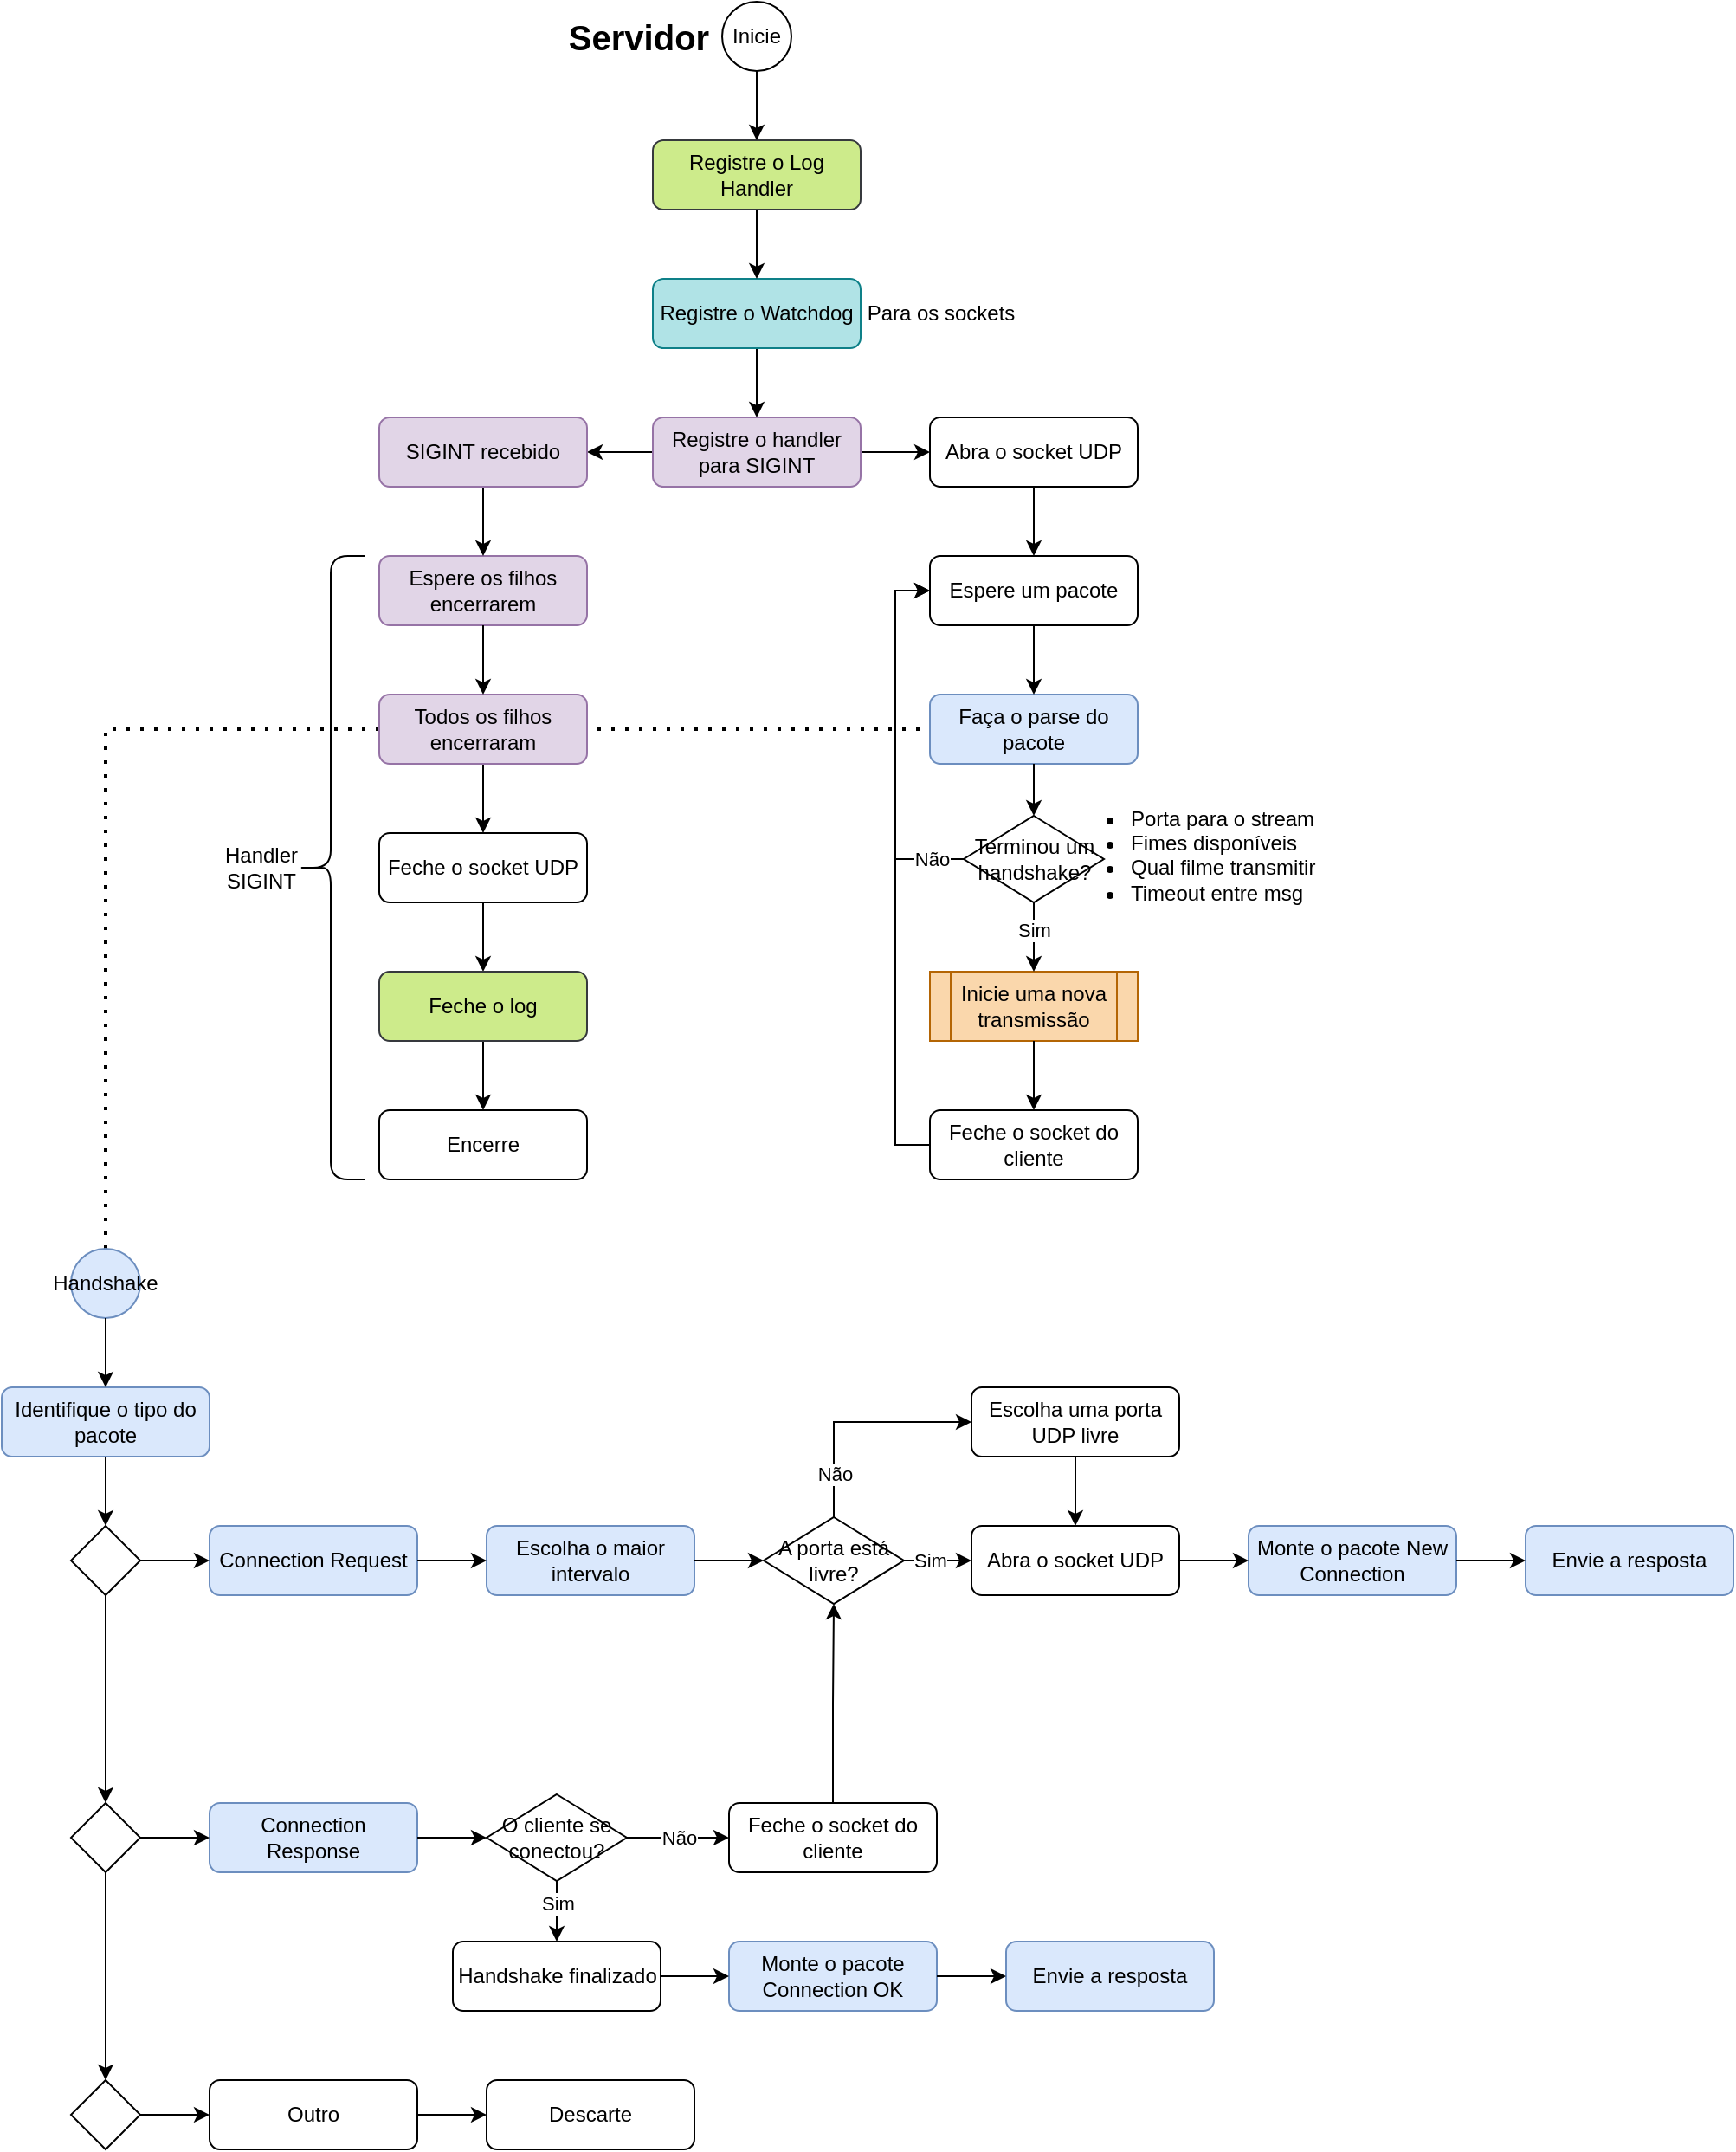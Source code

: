 <mxfile version="22.0.4" type="github" pages="6">
  <diagram name="Servidor" id="ynFxNo4VnXaIg0oJXaSw">
    <mxGraphModel dx="2010" dy="650" grid="1" gridSize="10" guides="1" tooltips="1" connect="1" arrows="1" fold="1" page="1" pageScale="1" pageWidth="850" pageHeight="1100" math="0" shadow="0">
      <root>
        <mxCell id="0" />
        <mxCell id="1" parent="0" />
        <mxCell id="EJdmyIB4NEUONoIzDkA6-1" value="" style="endArrow=none;dashed=1;html=1;dashPattern=1 3;strokeWidth=2;rounded=0;entryX=0;entryY=0.5;entryDx=0;entryDy=0;exitX=0.5;exitY=0;exitDx=0;exitDy=0;" edge="1" parent="1" source="yHKhRk6aSZDx0uUjEONO-1" target="COrj-0BqQYtJM2jaXJOM-24">
          <mxGeometry width="50" height="50" relative="1" as="geometry">
            <mxPoint x="360" y="510" as="sourcePoint" />
            <mxPoint x="410" y="460" as="targetPoint" />
            <Array as="points">
              <mxPoint x="40" y="460" />
            </Array>
          </mxGeometry>
        </mxCell>
        <mxCell id="qft5Hnbvip94xZei00_H-5" value="" style="edgeStyle=orthogonalEdgeStyle;rounded=0;orthogonalLoop=1;jettySize=auto;html=1;" parent="1" source="qft5Hnbvip94xZei00_H-2" target="COrj-0BqQYtJM2jaXJOM-63" edge="1">
          <mxGeometry relative="1" as="geometry" />
        </mxCell>
        <mxCell id="COrj-0BqQYtJM2jaXJOM-3" value="&lt;b&gt;&lt;font style=&quot;font-size: 20px;&quot;&gt;Servidor&lt;/font&gt;&lt;/b&gt;" style="text;html=1;strokeColor=none;fillColor=none;align=center;verticalAlign=middle;whiteSpace=wrap;rounded=0;" parent="1" vertex="1">
          <mxGeometry x="318" y="45" width="60" height="30" as="geometry" />
        </mxCell>
        <mxCell id="COrj-0BqQYtJM2jaXJOM-72" value="Inicie" style="ellipse;whiteSpace=wrap;html=1;" parent="1" vertex="1">
          <mxGeometry x="396" y="40" width="40" height="40" as="geometry" />
        </mxCell>
        <mxCell id="COrj-0BqQYtJM2jaXJOM-187" value="Registre o Log Handler" style="rounded=1;whiteSpace=wrap;html=1;fillColor=#cdeb8b;strokeColor=#36393d;" parent="1" vertex="1">
          <mxGeometry x="356" y="120" width="120" height="40" as="geometry" />
        </mxCell>
        <mxCell id="COrj-0BqQYtJM2jaXJOM-189" value="" style="edgeStyle=orthogonalEdgeStyle;rounded=0;orthogonalLoop=1;jettySize=auto;html=1;" parent="1" source="COrj-0BqQYtJM2jaXJOM-72" target="COrj-0BqQYtJM2jaXJOM-187" edge="1">
          <mxGeometry relative="1" as="geometry" />
        </mxCell>
        <mxCell id="qft5Hnbvip94xZei00_H-2" value="Registre o Watchdog" style="rounded=1;whiteSpace=wrap;html=1;fillColor=#b0e3e6;strokeColor=#0e8088;" parent="1" vertex="1">
          <mxGeometry x="356" y="200" width="120" height="40" as="geometry" />
        </mxCell>
        <mxCell id="qft5Hnbvip94xZei00_H-3" value="" style="edgeStyle=orthogonalEdgeStyle;rounded=0;orthogonalLoop=1;jettySize=auto;html=1;" parent="1" source="COrj-0BqQYtJM2jaXJOM-187" target="qft5Hnbvip94xZei00_H-2" edge="1">
          <mxGeometry relative="1" as="geometry" />
        </mxCell>
        <mxCell id="qft5Hnbvip94xZei00_H-4" value="Para os sockets" style="text;html=1;strokeColor=none;fillColor=none;align=center;verticalAlign=middle;whiteSpace=wrap;rounded=0;" parent="1" vertex="1">
          <mxGeometry x="470" y="205" width="105" height="30" as="geometry" />
        </mxCell>
        <mxCell id="COrj-0BqQYtJM2jaXJOM-4" value="Abra o socket UDP" style="rounded=1;whiteSpace=wrap;html=1;" parent="1" vertex="1">
          <mxGeometry x="516" y="280" width="120" height="40" as="geometry" />
        </mxCell>
        <mxCell id="COrj-0BqQYtJM2jaXJOM-7" value="Espere um pacote" style="rounded=1;whiteSpace=wrap;html=1;" parent="1" vertex="1">
          <mxGeometry x="516" y="360" width="120" height="40" as="geometry" />
        </mxCell>
        <mxCell id="COrj-0BqQYtJM2jaXJOM-67" style="edgeStyle=orthogonalEdgeStyle;rounded=0;orthogonalLoop=1;jettySize=auto;html=1;exitX=0.5;exitY=1;exitDx=0;exitDy=0;" parent="1" source="COrj-0BqQYtJM2jaXJOM-4" target="COrj-0BqQYtJM2jaXJOM-7" edge="1">
          <mxGeometry relative="1" as="geometry" />
        </mxCell>
        <mxCell id="COrj-0BqQYtJM2jaXJOM-24" value="Faça o parse do pacote" style="rounded=1;whiteSpace=wrap;html=1;fillColor=#dae8fc;strokeColor=#6c8ebf;" parent="1" vertex="1">
          <mxGeometry x="516" y="440" width="120" height="40" as="geometry" />
        </mxCell>
        <mxCell id="COrj-0BqQYtJM2jaXJOM-76" value="" style="edgeStyle=orthogonalEdgeStyle;rounded=0;orthogonalLoop=1;jettySize=auto;html=1;" parent="1" source="COrj-0BqQYtJM2jaXJOM-7" target="COrj-0BqQYtJM2jaXJOM-24" edge="1">
          <mxGeometry relative="1" as="geometry" />
        </mxCell>
        <mxCell id="COrj-0BqQYtJM2jaXJOM-146" value="" style="edgeStyle=orthogonalEdgeStyle;rounded=0;orthogonalLoop=1;jettySize=auto;html=1;" parent="1" source="COrj-0BqQYtJM2jaXJOM-63" target="COrj-0BqQYtJM2jaXJOM-4" edge="1">
          <mxGeometry relative="1" as="geometry" />
        </mxCell>
        <mxCell id="EOavcQHXVRg6n_TCKv-p-11" style="edgeStyle=orthogonalEdgeStyle;rounded=0;orthogonalLoop=1;jettySize=auto;html=1;exitX=0;exitY=0.5;exitDx=0;exitDy=0;entryX=1;entryY=0.5;entryDx=0;entryDy=0;" parent="1" source="COrj-0BqQYtJM2jaXJOM-63" target="EOavcQHXVRg6n_TCKv-p-10" edge="1">
          <mxGeometry relative="1" as="geometry" />
        </mxCell>
        <mxCell id="COrj-0BqQYtJM2jaXJOM-63" value="Registre o handler para SIGINT" style="rounded=1;whiteSpace=wrap;html=1;fillColor=#e1d5e7;strokeColor=#9673a6;" parent="1" vertex="1">
          <mxGeometry x="356" y="280" width="120" height="40" as="geometry" />
        </mxCell>
        <mxCell id="COrj-0BqQYtJM2jaXJOM-144" value="Inicie uma nova transmissão" style="shape=process;whiteSpace=wrap;html=1;backgroundOutline=1;fillColor=#fad7ac;strokeColor=#b46504;" parent="1" vertex="1">
          <mxGeometry x="516" y="600" width="120" height="40" as="geometry" />
        </mxCell>
        <mxCell id="COrj-0BqQYtJM2jaXJOM-221" value="&lt;ul&gt;&lt;li&gt;Porta para o stream&lt;/li&gt;&lt;li&gt;Fimes disponíveis&lt;/li&gt;&lt;li&gt;Qual filme transmitir&lt;/li&gt;&lt;li&gt;Timeout entre msg&lt;br&gt;&lt;/li&gt;&lt;/ul&gt;" style="text;html=1;whiteSpace=wrap;verticalAlign=middle;overflow=hidden;" parent="1" vertex="1">
          <mxGeometry x="590" y="490" width="160" height="80" as="geometry" />
        </mxCell>
        <mxCell id="J2QjuuRLrta_Hf156Bu2-11" style="edgeStyle=orthogonalEdgeStyle;rounded=0;orthogonalLoop=1;jettySize=auto;html=1;exitX=0;exitY=0.5;exitDx=0;exitDy=0;entryX=0;entryY=0.5;entryDx=0;entryDy=0;" parent="1" source="J2QjuuRLrta_Hf156Bu2-1" target="COrj-0BqQYtJM2jaXJOM-7" edge="1">
          <mxGeometry relative="1" as="geometry" />
        </mxCell>
        <mxCell id="J2QjuuRLrta_Hf156Bu2-1" value="Feche o socket do cliente" style="rounded=1;whiteSpace=wrap;html=1;" parent="1" vertex="1">
          <mxGeometry x="516" y="680" width="120" height="40" as="geometry" />
        </mxCell>
        <mxCell id="J2QjuuRLrta_Hf156Bu2-2" value="" style="edgeStyle=orthogonalEdgeStyle;rounded=0;orthogonalLoop=1;jettySize=auto;html=1;" parent="1" source="COrj-0BqQYtJM2jaXJOM-144" target="J2QjuuRLrta_Hf156Bu2-1" edge="1">
          <mxGeometry relative="1" as="geometry" />
        </mxCell>
        <mxCell id="J2QjuuRLrta_Hf156Bu2-9" value="Sim" style="edgeStyle=orthogonalEdgeStyle;rounded=0;orthogonalLoop=1;jettySize=auto;html=1;exitX=0.5;exitY=1;exitDx=0;exitDy=0;entryX=0.5;entryY=0;entryDx=0;entryDy=0;" parent="1" source="J2QjuuRLrta_Hf156Bu2-6" target="COrj-0BqQYtJM2jaXJOM-144" edge="1">
          <mxGeometry x="-0.2" relative="1" as="geometry">
            <mxPoint as="offset" />
          </mxGeometry>
        </mxCell>
        <mxCell id="J2QjuuRLrta_Hf156Bu2-10" value="Não" style="edgeStyle=orthogonalEdgeStyle;rounded=0;orthogonalLoop=1;jettySize=auto;html=1;exitX=0;exitY=0.5;exitDx=0;exitDy=0;entryX=0;entryY=0.5;entryDx=0;entryDy=0;" parent="1" source="J2QjuuRLrta_Hf156Bu2-6" target="COrj-0BqQYtJM2jaXJOM-7" edge="1">
          <mxGeometry x="-0.822" relative="1" as="geometry">
            <mxPoint as="offset" />
          </mxGeometry>
        </mxCell>
        <mxCell id="J2QjuuRLrta_Hf156Bu2-6" value="Terminou um handshake?" style="rhombus;whiteSpace=wrap;html=1;" parent="1" vertex="1">
          <mxGeometry x="535.5" y="510" width="81" height="50" as="geometry" />
        </mxCell>
        <mxCell id="J2QjuuRLrta_Hf156Bu2-7" value="" style="edgeStyle=orthogonalEdgeStyle;rounded=0;orthogonalLoop=1;jettySize=auto;html=1;" parent="1" source="COrj-0BqQYtJM2jaXJOM-24" target="J2QjuuRLrta_Hf156Bu2-6" edge="1">
          <mxGeometry relative="1" as="geometry" />
        </mxCell>
        <mxCell id="EOavcQHXVRg6n_TCKv-p-1" value="Encerre" style="rounded=1;whiteSpace=wrap;html=1;" parent="1" vertex="1">
          <mxGeometry x="198" y="680" width="120" height="40" as="geometry" />
        </mxCell>
        <mxCell id="EOavcQHXVRg6n_TCKv-p-2" value="" style="edgeStyle=orthogonalEdgeStyle;rounded=0;orthogonalLoop=1;jettySize=auto;html=1;" parent="1" source="EOavcQHXVRg6n_TCKv-p-3" target="EOavcQHXVRg6n_TCKv-p-9" edge="1">
          <mxGeometry relative="1" as="geometry" />
        </mxCell>
        <mxCell id="EOavcQHXVRg6n_TCKv-p-3" value="Feche o socket UDP" style="rounded=1;whiteSpace=wrap;html=1;" parent="1" vertex="1">
          <mxGeometry x="198" y="520" width="120" height="40" as="geometry" />
        </mxCell>
        <mxCell id="EOavcQHXVRg6n_TCKv-p-4" value="Espere os filhos encerrarem" style="rounded=1;whiteSpace=wrap;html=1;fillColor=#e1d5e7;strokeColor=#9673a6;" parent="1" vertex="1">
          <mxGeometry x="198" y="360" width="120" height="40" as="geometry" />
        </mxCell>
        <mxCell id="EOavcQHXVRg6n_TCKv-p-5" value="" style="edgeStyle=orthogonalEdgeStyle;rounded=0;orthogonalLoop=1;jettySize=auto;html=1;" parent="1" source="EOavcQHXVRg6n_TCKv-p-6" target="EOavcQHXVRg6n_TCKv-p-3" edge="1">
          <mxGeometry relative="1" as="geometry" />
        </mxCell>
        <mxCell id="EOavcQHXVRg6n_TCKv-p-6" value="Todos os filhos encerraram" style="rounded=1;whiteSpace=wrap;html=1;fillColor=#e1d5e7;strokeColor=#9673a6;" parent="1" vertex="1">
          <mxGeometry x="198" y="440" width="120" height="40" as="geometry" />
        </mxCell>
        <mxCell id="EOavcQHXVRg6n_TCKv-p-7" value="" style="edgeStyle=orthogonalEdgeStyle;rounded=0;orthogonalLoop=1;jettySize=auto;html=1;" parent="1" source="EOavcQHXVRg6n_TCKv-p-4" target="EOavcQHXVRg6n_TCKv-p-6" edge="1">
          <mxGeometry relative="1" as="geometry" />
        </mxCell>
        <mxCell id="EOavcQHXVRg6n_TCKv-p-8" value="" style="edgeStyle=orthogonalEdgeStyle;rounded=0;orthogonalLoop=1;jettySize=auto;html=1;" parent="1" source="EOavcQHXVRg6n_TCKv-p-9" target="EOavcQHXVRg6n_TCKv-p-1" edge="1">
          <mxGeometry relative="1" as="geometry" />
        </mxCell>
        <mxCell id="EOavcQHXVRg6n_TCKv-p-9" value="Feche o log" style="rounded=1;whiteSpace=wrap;html=1;fillColor=#cdeb8b;strokeColor=#36393d;" parent="1" vertex="1">
          <mxGeometry x="198" y="600" width="120" height="40" as="geometry" />
        </mxCell>
        <mxCell id="EOavcQHXVRg6n_TCKv-p-12" style="edgeStyle=orthogonalEdgeStyle;rounded=0;orthogonalLoop=1;jettySize=auto;html=1;exitX=0.5;exitY=1;exitDx=0;exitDy=0;entryX=0.5;entryY=0;entryDx=0;entryDy=0;" parent="1" source="EOavcQHXVRg6n_TCKv-p-10" target="EOavcQHXVRg6n_TCKv-p-4" edge="1">
          <mxGeometry relative="1" as="geometry" />
        </mxCell>
        <mxCell id="EOavcQHXVRg6n_TCKv-p-10" value="SIGINT recebido" style="rounded=1;whiteSpace=wrap;html=1;fillColor=#e1d5e7;strokeColor=#9673a6;" parent="1" vertex="1">
          <mxGeometry x="198" y="280" width="120" height="40" as="geometry" />
        </mxCell>
        <mxCell id="b0mKz9vQvpN4a8C5u8PS-3" value="" style="shape=curlyBracket;whiteSpace=wrap;html=1;rounded=1;labelPosition=left;verticalLabelPosition=middle;align=right;verticalAlign=middle;size=0.5;" parent="1" vertex="1">
          <mxGeometry x="150" y="360" width="40" height="360" as="geometry" />
        </mxCell>
        <mxCell id="b0mKz9vQvpN4a8C5u8PS-4" value="Handler SIGINT" style="text;html=1;strokeColor=none;fillColor=none;align=center;verticalAlign=middle;whiteSpace=wrap;rounded=0;" parent="1" vertex="1">
          <mxGeometry x="100" y="525" width="60" height="30" as="geometry" />
        </mxCell>
        <mxCell id="EJdmyIB4NEUONoIzDkA6-2" value="" style="group" vertex="1" connectable="0" parent="1">
          <mxGeometry x="-20" y="760" width="1000" height="520" as="geometry" />
        </mxCell>
        <mxCell id="yHKhRk6aSZDx0uUjEONO-1" value="Handshake" style="ellipse;whiteSpace=wrap;html=1;fillColor=#dae8fc;strokeColor=#6c8ebf;" vertex="1" parent="EJdmyIB4NEUONoIzDkA6-2">
          <mxGeometry x="40" width="40" height="40" as="geometry" />
        </mxCell>
        <mxCell id="yHKhRk6aSZDx0uUjEONO-2" value="Identifique o tipo do pacote" style="rounded=1;whiteSpace=wrap;html=1;fillColor=#dae8fc;strokeColor=#6c8ebf;" vertex="1" parent="EJdmyIB4NEUONoIzDkA6-2">
          <mxGeometry y="80" width="120" height="40" as="geometry" />
        </mxCell>
        <mxCell id="yHKhRk6aSZDx0uUjEONO-3" value="" style="edgeStyle=orthogonalEdgeStyle;rounded=0;orthogonalLoop=1;jettySize=auto;html=1;" edge="1" parent="EJdmyIB4NEUONoIzDkA6-2" source="yHKhRk6aSZDx0uUjEONO-1" target="yHKhRk6aSZDx0uUjEONO-2">
          <mxGeometry relative="1" as="geometry" />
        </mxCell>
        <mxCell id="yHKhRk6aSZDx0uUjEONO-4" value="" style="rhombus;whiteSpace=wrap;html=1;" vertex="1" parent="EJdmyIB4NEUONoIzDkA6-2">
          <mxGeometry x="40" y="160" width="40" height="40" as="geometry" />
        </mxCell>
        <mxCell id="yHKhRk6aSZDx0uUjEONO-6" value="" style="edgeStyle=orthogonalEdgeStyle;rounded=0;orthogonalLoop=1;jettySize=auto;html=1;" edge="1" parent="EJdmyIB4NEUONoIzDkA6-2" source="yHKhRk6aSZDx0uUjEONO-2" target="yHKhRk6aSZDx0uUjEONO-4">
          <mxGeometry relative="1" as="geometry" />
        </mxCell>
        <mxCell id="yHKhRk6aSZDx0uUjEONO-5" value="Connection Request" style="rounded=1;whiteSpace=wrap;html=1;fillColor=#dae8fc;strokeColor=#6c8ebf;" vertex="1" parent="EJdmyIB4NEUONoIzDkA6-2">
          <mxGeometry x="120" y="160" width="120" height="40" as="geometry" />
        </mxCell>
        <mxCell id="yHKhRk6aSZDx0uUjEONO-7" value="" style="edgeStyle=orthogonalEdgeStyle;rounded=0;orthogonalLoop=1;jettySize=auto;html=1;" edge="1" parent="EJdmyIB4NEUONoIzDkA6-2" source="yHKhRk6aSZDx0uUjEONO-4" target="yHKhRk6aSZDx0uUjEONO-5">
          <mxGeometry relative="1" as="geometry" />
        </mxCell>
        <mxCell id="yHKhRk6aSZDx0uUjEONO-9" value="" style="rhombus;whiteSpace=wrap;html=1;" vertex="1" parent="EJdmyIB4NEUONoIzDkA6-2">
          <mxGeometry x="40" y="320" width="40" height="40" as="geometry" />
        </mxCell>
        <mxCell id="yHKhRk6aSZDx0uUjEONO-11" value="" style="edgeStyle=orthogonalEdgeStyle;rounded=0;orthogonalLoop=1;jettySize=auto;html=1;" edge="1" parent="EJdmyIB4NEUONoIzDkA6-2" source="yHKhRk6aSZDx0uUjEONO-4" target="yHKhRk6aSZDx0uUjEONO-9">
          <mxGeometry relative="1" as="geometry" />
        </mxCell>
        <mxCell id="yHKhRk6aSZDx0uUjEONO-10" value="Connection Response" style="rounded=1;whiteSpace=wrap;html=1;fillColor=#dae8fc;strokeColor=#6c8ebf;" vertex="1" parent="EJdmyIB4NEUONoIzDkA6-2">
          <mxGeometry x="120" y="320" width="120" height="40" as="geometry" />
        </mxCell>
        <mxCell id="yHKhRk6aSZDx0uUjEONO-8" value="" style="edgeStyle=orthogonalEdgeStyle;rounded=0;orthogonalLoop=1;jettySize=auto;html=1;" edge="1" parent="EJdmyIB4NEUONoIzDkA6-2" source="yHKhRk6aSZDx0uUjEONO-9" target="yHKhRk6aSZDx0uUjEONO-10">
          <mxGeometry relative="1" as="geometry" />
        </mxCell>
        <mxCell id="yHKhRk6aSZDx0uUjEONO-25" value="Escolha o maior intervalo" style="rounded=1;whiteSpace=wrap;html=1;fillColor=#dae8fc;strokeColor=#6c8ebf;" vertex="1" parent="EJdmyIB4NEUONoIzDkA6-2">
          <mxGeometry x="280" y="160" width="120" height="40" as="geometry" />
        </mxCell>
        <mxCell id="eMj8lCLuqtthMLuRCFK0-50" value="" style="edgeStyle=orthogonalEdgeStyle;rounded=0;orthogonalLoop=1;jettySize=auto;html=1;" edge="1" parent="EJdmyIB4NEUONoIzDkA6-2" source="yHKhRk6aSZDx0uUjEONO-5" target="yHKhRk6aSZDx0uUjEONO-25">
          <mxGeometry relative="1" as="geometry" />
        </mxCell>
        <mxCell id="yHKhRk6aSZDx0uUjEONO-27" value="Monte o pacote New Connection" style="rounded=1;whiteSpace=wrap;html=1;fillColor=#dae8fc;strokeColor=#6c8ebf;" vertex="1" parent="EJdmyIB4NEUONoIzDkA6-2">
          <mxGeometry x="720" y="160" width="120" height="40" as="geometry" />
        </mxCell>
        <mxCell id="yHKhRk6aSZDx0uUjEONO-29" value="Envie a resposta" style="rounded=1;whiteSpace=wrap;html=1;fillColor=#dae8fc;strokeColor=#6c8ebf;" vertex="1" parent="EJdmyIB4NEUONoIzDkA6-2">
          <mxGeometry x="880" y="160" width="120" height="40" as="geometry" />
        </mxCell>
        <mxCell id="yHKhRk6aSZDx0uUjEONO-30" value="" style="edgeStyle=orthogonalEdgeStyle;rounded=0;orthogonalLoop=1;jettySize=auto;html=1;" edge="1" parent="EJdmyIB4NEUONoIzDkA6-2" source="yHKhRk6aSZDx0uUjEONO-27" target="yHKhRk6aSZDx0uUjEONO-29">
          <mxGeometry relative="1" as="geometry" />
        </mxCell>
        <mxCell id="eMj8lCLuqtthMLuRCFK0-5" value="O cliente se conectou?" style="rhombus;whiteSpace=wrap;html=1;" vertex="1" parent="EJdmyIB4NEUONoIzDkA6-2">
          <mxGeometry x="280" y="315" width="81" height="50" as="geometry" />
        </mxCell>
        <mxCell id="eMj8lCLuqtthMLuRCFK0-6" value="" style="edgeStyle=orthogonalEdgeStyle;rounded=0;orthogonalLoop=1;jettySize=auto;html=1;" edge="1" parent="EJdmyIB4NEUONoIzDkA6-2" source="yHKhRk6aSZDx0uUjEONO-10" target="eMj8lCLuqtthMLuRCFK0-5">
          <mxGeometry relative="1" as="geometry" />
        </mxCell>
        <mxCell id="eMj8lCLuqtthMLuRCFK0-7" value="Handshake finalizado" style="rounded=1;whiteSpace=wrap;html=1;" vertex="1" parent="EJdmyIB4NEUONoIzDkA6-2">
          <mxGeometry x="260.5" y="400" width="120" height="40" as="geometry" />
        </mxCell>
        <mxCell id="eMj8lCLuqtthMLuRCFK0-9" value="" style="edgeStyle=orthogonalEdgeStyle;rounded=0;orthogonalLoop=1;jettySize=auto;html=1;" edge="1" parent="EJdmyIB4NEUONoIzDkA6-2" source="eMj8lCLuqtthMLuRCFK0-5" target="eMj8lCLuqtthMLuRCFK0-7">
          <mxGeometry relative="1" as="geometry" />
        </mxCell>
        <mxCell id="eMj8lCLuqtthMLuRCFK0-10" value="Sim" style="edgeLabel;html=1;align=center;verticalAlign=middle;resizable=0;points=[];" vertex="1" connectable="0" parent="eMj8lCLuqtthMLuRCFK0-9">
          <mxGeometry relative="1" as="geometry">
            <mxPoint y="-5" as="offset" />
          </mxGeometry>
        </mxCell>
        <mxCell id="eMj8lCLuqtthMLuRCFK0-23" value="" style="rhombus;whiteSpace=wrap;html=1;" vertex="1" parent="EJdmyIB4NEUONoIzDkA6-2">
          <mxGeometry x="40" y="480" width="40" height="40" as="geometry" />
        </mxCell>
        <mxCell id="eMj8lCLuqtthMLuRCFK0-25" value="" style="edgeStyle=orthogonalEdgeStyle;rounded=0;orthogonalLoop=1;jettySize=auto;html=1;" edge="1" parent="EJdmyIB4NEUONoIzDkA6-2" source="yHKhRk6aSZDx0uUjEONO-9" target="eMj8lCLuqtthMLuRCFK0-23">
          <mxGeometry relative="1" as="geometry" />
        </mxCell>
        <mxCell id="eMj8lCLuqtthMLuRCFK0-24" value="Outro" style="rounded=1;whiteSpace=wrap;html=1;" vertex="1" parent="EJdmyIB4NEUONoIzDkA6-2">
          <mxGeometry x="120" y="480" width="120" height="40" as="geometry" />
        </mxCell>
        <mxCell id="eMj8lCLuqtthMLuRCFK0-26" value="" style="edgeStyle=orthogonalEdgeStyle;rounded=0;orthogonalLoop=1;jettySize=auto;html=1;" edge="1" parent="EJdmyIB4NEUONoIzDkA6-2" source="eMj8lCLuqtthMLuRCFK0-23" target="eMj8lCLuqtthMLuRCFK0-24">
          <mxGeometry relative="1" as="geometry" />
        </mxCell>
        <mxCell id="eMj8lCLuqtthMLuRCFK0-27" value="Descarte" style="rounded=1;whiteSpace=wrap;html=1;" vertex="1" parent="EJdmyIB4NEUONoIzDkA6-2">
          <mxGeometry x="280" y="480" width="120" height="40" as="geometry" />
        </mxCell>
        <mxCell id="eMj8lCLuqtthMLuRCFK0-28" style="edgeStyle=orthogonalEdgeStyle;rounded=0;orthogonalLoop=1;jettySize=auto;html=1;entryX=0;entryY=0.5;entryDx=0;entryDy=0;" edge="1" parent="EJdmyIB4NEUONoIzDkA6-2" source="eMj8lCLuqtthMLuRCFK0-24" target="eMj8lCLuqtthMLuRCFK0-27">
          <mxGeometry relative="1" as="geometry" />
        </mxCell>
        <mxCell id="eMj8lCLuqtthMLuRCFK0-29" value="Feche o socket do cliente" style="rounded=1;whiteSpace=wrap;html=1;" vertex="1" parent="EJdmyIB4NEUONoIzDkA6-2">
          <mxGeometry x="420" y="320" width="120" height="40" as="geometry" />
        </mxCell>
        <mxCell id="xJJcF3etG1mIw8to9cST-4" value="Não" style="edgeStyle=orthogonalEdgeStyle;rounded=0;orthogonalLoop=1;jettySize=auto;html=1;" edge="1" parent="EJdmyIB4NEUONoIzDkA6-2" source="eMj8lCLuqtthMLuRCFK0-5" target="eMj8lCLuqtthMLuRCFK0-29">
          <mxGeometry relative="1" as="geometry" />
        </mxCell>
        <mxCell id="eMj8lCLuqtthMLuRCFK0-54" value="A porta está livre?" style="rhombus;whiteSpace=wrap;html=1;" vertex="1" parent="EJdmyIB4NEUONoIzDkA6-2">
          <mxGeometry x="440" y="155" width="81" height="50" as="geometry" />
        </mxCell>
        <mxCell id="eMj8lCLuqtthMLuRCFK0-58" style="edgeStyle=orthogonalEdgeStyle;rounded=0;orthogonalLoop=1;jettySize=auto;html=1;" edge="1" parent="EJdmyIB4NEUONoIzDkA6-2" source="yHKhRk6aSZDx0uUjEONO-25" target="eMj8lCLuqtthMLuRCFK0-54">
          <mxGeometry relative="1" as="geometry" />
        </mxCell>
        <mxCell id="xJJcF3etG1mIw8to9cST-1" style="edgeStyle=orthogonalEdgeStyle;rounded=0;orthogonalLoop=1;jettySize=auto;html=1;exitX=0.5;exitY=0;exitDx=0;exitDy=0;entryX=0.5;entryY=1;entryDx=0;entryDy=0;" edge="1" parent="EJdmyIB4NEUONoIzDkA6-2" source="eMj8lCLuqtthMLuRCFK0-29" target="eMj8lCLuqtthMLuRCFK0-54">
          <mxGeometry relative="1" as="geometry" />
        </mxCell>
        <mxCell id="eMj8lCLuqtthMLuRCFK0-59" style="edgeStyle=orthogonalEdgeStyle;rounded=0;orthogonalLoop=1;jettySize=auto;html=1;" edge="1" parent="EJdmyIB4NEUONoIzDkA6-2" source="eMj8lCLuqtthMLuRCFK0-55" target="yHKhRk6aSZDx0uUjEONO-27">
          <mxGeometry relative="1" as="geometry" />
        </mxCell>
        <mxCell id="eMj8lCLuqtthMLuRCFK0-55" value="Abra o socket UDP" style="rounded=1;whiteSpace=wrap;html=1;" vertex="1" parent="EJdmyIB4NEUONoIzDkA6-2">
          <mxGeometry x="560" y="160" width="120" height="40" as="geometry" />
        </mxCell>
        <mxCell id="eMj8lCLuqtthMLuRCFK0-51" value="" style="edgeStyle=orthogonalEdgeStyle;rounded=0;orthogonalLoop=1;jettySize=auto;html=1;" edge="1" parent="EJdmyIB4NEUONoIzDkA6-2" source="eMj8lCLuqtthMLuRCFK0-54" target="eMj8lCLuqtthMLuRCFK0-55">
          <mxGeometry relative="1" as="geometry">
            <Array as="points">
              <mxPoint x="540" y="180" />
              <mxPoint x="540" y="180" />
            </Array>
          </mxGeometry>
        </mxCell>
        <mxCell id="eMj8lCLuqtthMLuRCFK0-52" value="Sim" style="edgeLabel;html=1;align=center;verticalAlign=middle;resizable=0;points=[];" vertex="1" connectable="0" parent="eMj8lCLuqtthMLuRCFK0-51">
          <mxGeometry x="-0.067" relative="1" as="geometry">
            <mxPoint x="-3" as="offset" />
          </mxGeometry>
        </mxCell>
        <mxCell id="xJJcF3etG1mIw8to9cST-6" value="" style="edgeStyle=orthogonalEdgeStyle;rounded=0;orthogonalLoop=1;jettySize=auto;html=1;" edge="1" parent="EJdmyIB4NEUONoIzDkA6-2" source="eMj8lCLuqtthMLuRCFK0-57" target="eMj8lCLuqtthMLuRCFK0-55">
          <mxGeometry relative="1" as="geometry" />
        </mxCell>
        <mxCell id="eMj8lCLuqtthMLuRCFK0-57" value="Escolha uma porta UDP livre" style="rounded=1;whiteSpace=wrap;html=1;" vertex="1" parent="EJdmyIB4NEUONoIzDkA6-2">
          <mxGeometry x="560" y="80" width="120" height="40" as="geometry" />
        </mxCell>
        <mxCell id="xJJcF3etG1mIw8to9cST-5" value="Não" style="edgeStyle=orthogonalEdgeStyle;rounded=0;orthogonalLoop=1;jettySize=auto;html=1;exitX=0.5;exitY=0;exitDx=0;exitDy=0;entryX=0;entryY=0.5;entryDx=0;entryDy=0;" edge="1" parent="EJdmyIB4NEUONoIzDkA6-2" source="eMj8lCLuqtthMLuRCFK0-54" target="eMj8lCLuqtthMLuRCFK0-57">
          <mxGeometry x="-0.628" relative="1" as="geometry">
            <mxPoint as="offset" />
          </mxGeometry>
        </mxCell>
        <mxCell id="xJJcF3etG1mIw8to9cST-12" value="Monte o pacote Connection OK" style="rounded=1;whiteSpace=wrap;html=1;fillColor=#dae8fc;strokeColor=#6c8ebf;" vertex="1" parent="EJdmyIB4NEUONoIzDkA6-2">
          <mxGeometry x="420" y="400" width="120" height="40" as="geometry" />
        </mxCell>
        <mxCell id="xJJcF3etG1mIw8to9cST-14" value="" style="edgeStyle=orthogonalEdgeStyle;rounded=0;orthogonalLoop=1;jettySize=auto;html=1;" edge="1" parent="EJdmyIB4NEUONoIzDkA6-2" source="eMj8lCLuqtthMLuRCFK0-7" target="xJJcF3etG1mIw8to9cST-12">
          <mxGeometry relative="1" as="geometry" />
        </mxCell>
        <mxCell id="xJJcF3etG1mIw8to9cST-13" value="Envie a resposta" style="rounded=1;whiteSpace=wrap;html=1;fillColor=#dae8fc;strokeColor=#6c8ebf;" vertex="1" parent="EJdmyIB4NEUONoIzDkA6-2">
          <mxGeometry x="580" y="400" width="120" height="40" as="geometry" />
        </mxCell>
        <mxCell id="xJJcF3etG1mIw8to9cST-15" value="" style="edgeStyle=orthogonalEdgeStyle;rounded=0;orthogonalLoop=1;jettySize=auto;html=1;" edge="1" parent="EJdmyIB4NEUONoIzDkA6-2" source="xJJcF3etG1mIw8to9cST-12" target="xJJcF3etG1mIw8to9cST-13">
          <mxGeometry relative="1" as="geometry" />
        </mxCell>
      </root>
    </mxGraphModel>
  </diagram>
  <diagram id="cRhqbxnuGs25eqWRTptj" name="Cliente">
    <mxGraphModel dx="1392" dy="780" grid="1" gridSize="10" guides="1" tooltips="1" connect="1" arrows="1" fold="1" page="1" pageScale="1" pageWidth="850" pageHeight="1100" math="0" shadow="0">
      <root>
        <mxCell id="0" />
        <mxCell id="1" parent="0" />
        <mxCell id="Ms9sXYZkO5R6gPoVdBhs-2" value="&lt;ul&gt;&lt;li&gt;Porta para o stream&lt;/li&gt;&lt;li&gt;Fimes disponíveis&lt;/li&gt;&lt;li&gt;Qual filme transmitir&lt;/li&gt;&lt;li&gt;Timeout entre msg&lt;br&gt;&lt;/li&gt;&lt;/ul&gt;" style="text;strokeColor=none;fillColor=none;html=1;whiteSpace=wrap;verticalAlign=middle;overflow=hidden;" parent="1" vertex="1">
          <mxGeometry x="490" y="420" width="160" height="80" as="geometry" />
        </mxCell>
        <mxCell id="Ms9sXYZkO5R6gPoVdBhs-3" value="&lt;b&gt;&lt;font style=&quot;font-size: 20px;&quot;&gt;Cliente&lt;/font&gt;&lt;/b&gt;" style="text;html=1;strokeColor=none;fillColor=none;align=center;verticalAlign=middle;whiteSpace=wrap;rounded=0;" parent="1" vertex="1">
          <mxGeometry x="350" y="45" width="60" height="30" as="geometry" />
        </mxCell>
        <mxCell id="Ms9sXYZkO5R6gPoVdBhs-4" value="Abra o socket UDP" style="rounded=1;whiteSpace=wrap;html=1;" parent="1" vertex="1">
          <mxGeometry x="392.5" y="360" width="120" height="40" as="geometry" />
        </mxCell>
        <mxCell id="Ms9sXYZkO5R6gPoVdBhs-5" value="Realize o handshake" style="rounded=1;whiteSpace=wrap;html=1;fillColor=#dae8fc;strokeColor=#6c8ebf;" parent="1" vertex="1">
          <mxGeometry x="392.5" y="440" width="120" height="40" as="geometry" />
        </mxCell>
        <mxCell id="Ms9sXYZkO5R6gPoVdBhs-6" value="" style="edgeStyle=orthogonalEdgeStyle;rounded=0;orthogonalLoop=1;jettySize=auto;html=1;" parent="1" source="Ms9sXYZkO5R6gPoVdBhs-4" target="Ms9sXYZkO5R6gPoVdBhs-5" edge="1">
          <mxGeometry relative="1" as="geometry" />
        </mxCell>
        <mxCell id="Ms9sXYZkO5R6gPoVdBhs-7" value="Assista ao filme" style="rounded=1;whiteSpace=wrap;html=1;fillColor=#fad7ac;strokeColor=#b46504;" parent="1" vertex="1">
          <mxGeometry x="392.5" y="520" width="120" height="40" as="geometry" />
        </mxCell>
        <mxCell id="Ms9sXYZkO5R6gPoVdBhs-8" value="" style="edgeStyle=orthogonalEdgeStyle;rounded=0;orthogonalLoop=1;jettySize=auto;html=1;" parent="1" source="Ms9sXYZkO5R6gPoVdBhs-5" target="Ms9sXYZkO5R6gPoVdBhs-7" edge="1">
          <mxGeometry relative="1" as="geometry" />
        </mxCell>
        <mxCell id="Ms9sXYZkO5R6gPoVdBhs-9" value="" style="edgeStyle=orthogonalEdgeStyle;rounded=0;orthogonalLoop=1;jettySize=auto;html=1;" parent="1" source="Ms9sXYZkO5R6gPoVdBhs-10" target="Ms9sXYZkO5R6gPoVdBhs-4" edge="1">
          <mxGeometry relative="1" as="geometry" />
        </mxCell>
        <mxCell id="Ms9sXYZkO5R6gPoVdBhs-10" value="Registre o handler para SIGINT" style="rounded=1;whiteSpace=wrap;html=1;fillColor=#e1d5e7;strokeColor=#9673a6;" parent="1" vertex="1">
          <mxGeometry x="392.5" y="280" width="120" height="40" as="geometry" />
        </mxCell>
        <mxCell id="Ms9sXYZkO5R6gPoVdBhs-11" value="Inicie" style="ellipse;whiteSpace=wrap;html=1;" parent="1" vertex="1">
          <mxGeometry x="430" y="40" width="45" height="40" as="geometry" />
        </mxCell>
        <mxCell id="Ms9sXYZkO5R6gPoVdBhs-12" value="" style="edgeStyle=orthogonalEdgeStyle;rounded=0;orthogonalLoop=1;jettySize=auto;html=1;" parent="1" source="Ms9sXYZkO5R6gPoVdBhs-13" target="Ms9sXYZkO5R6gPoVdBhs-28" edge="1">
          <mxGeometry relative="1" as="geometry" />
        </mxCell>
        <mxCell id="Ms9sXYZkO5R6gPoVdBhs-13" value="Registre o Log Handler" style="rounded=1;whiteSpace=wrap;html=1;fillColor=#cdeb8b;strokeColor=#36393d;" parent="1" vertex="1">
          <mxGeometry x="392.5" y="120" width="120" height="40" as="geometry" />
        </mxCell>
        <mxCell id="Ms9sXYZkO5R6gPoVdBhs-14" value="" style="edgeStyle=orthogonalEdgeStyle;rounded=0;orthogonalLoop=1;jettySize=auto;html=1;" parent="1" source="Ms9sXYZkO5R6gPoVdBhs-11" target="Ms9sXYZkO5R6gPoVdBhs-13" edge="1">
          <mxGeometry relative="1" as="geometry" />
        </mxCell>
        <mxCell id="Ms9sXYZkO5R6gPoVdBhs-25" style="edgeStyle=orthogonalEdgeStyle;rounded=0;orthogonalLoop=1;jettySize=auto;html=1;exitX=0;exitY=0.5;exitDx=0;exitDy=0;" parent="1" source="Ms9sXYZkO5R6gPoVdBhs-10" edge="1">
          <mxGeometry relative="1" as="geometry">
            <mxPoint x="335" y="300" as="targetPoint" />
          </mxGeometry>
        </mxCell>
        <mxCell id="Ms9sXYZkO5R6gPoVdBhs-26" style="edgeStyle=orthogonalEdgeStyle;rounded=0;orthogonalLoop=1;jettySize=auto;html=1;exitX=0;exitY=0.5;exitDx=0;exitDy=0;entryX=1;entryY=0.5;entryDx=0;entryDy=0;" parent="1" source="Ms9sXYZkO5R6gPoVdBhs-7" edge="1">
          <mxGeometry relative="1" as="geometry">
            <Array as="points">
              <mxPoint x="375" y="540" />
              <mxPoint x="375" y="380" />
            </Array>
            <mxPoint x="335" y="380" as="targetPoint" />
          </mxGeometry>
        </mxCell>
        <mxCell id="Ms9sXYZkO5R6gPoVdBhs-27" style="edgeStyle=orthogonalEdgeStyle;rounded=0;orthogonalLoop=1;jettySize=auto;html=1;exitX=0.5;exitY=1;exitDx=0;exitDy=0;entryX=0.5;entryY=0;entryDx=0;entryDy=0;" parent="1" source="Ms9sXYZkO5R6gPoVdBhs-28" target="Ms9sXYZkO5R6gPoVdBhs-10" edge="1">
          <mxGeometry relative="1" as="geometry" />
        </mxCell>
        <mxCell id="Ms9sXYZkO5R6gPoVdBhs-28" value="Registre o Watchdog" style="rounded=1;whiteSpace=wrap;html=1;fillColor=#b0e3e6;strokeColor=#0e8088;" parent="1" vertex="1">
          <mxGeometry x="392.5" y="200" width="120" height="40" as="geometry" />
        </mxCell>
        <mxCell id="XbXRp597r44ZEs6repdS-2" value="SIGINT recebido" style="rounded=1;whiteSpace=wrap;html=1;fillColor=#e1d5e7;strokeColor=#9673a6;" parent="1" vertex="1">
          <mxGeometry x="215" y="280" width="120" height="40" as="geometry" />
        </mxCell>
        <mxCell id="XbXRp597r44ZEs6repdS-3" value="Encerre" style="rounded=1;whiteSpace=wrap;html=1;" parent="1" vertex="1">
          <mxGeometry x="215" y="680" width="120" height="40" as="geometry" />
        </mxCell>
        <mxCell id="XbXRp597r44ZEs6repdS-4" value="" style="edgeStyle=orthogonalEdgeStyle;rounded=0;orthogonalLoop=1;jettySize=auto;html=1;" parent="1" source="XbXRp597r44ZEs6repdS-5" target="XbXRp597r44ZEs6repdS-10" edge="1">
          <mxGeometry relative="1" as="geometry" />
        </mxCell>
        <mxCell id="XbXRp597r44ZEs6repdS-5" value="Feche o socket UDP" style="rounded=1;whiteSpace=wrap;html=1;" parent="1" vertex="1">
          <mxGeometry x="215" y="440" width="120" height="40" as="geometry" />
        </mxCell>
        <mxCell id="XbXRp597r44ZEs6repdS-6" style="edgeStyle=orthogonalEdgeStyle;rounded=0;orthogonalLoop=1;jettySize=auto;html=1;exitX=0.5;exitY=1;exitDx=0;exitDy=0;entryX=0.5;entryY=0;entryDx=0;entryDy=0;" parent="1" source="XbXRp597r44ZEs6repdS-7" target="XbXRp597r44ZEs6repdS-5" edge="1">
          <mxGeometry relative="1" as="geometry" />
        </mxCell>
        <mxCell id="XbXRp597r44ZEs6repdS-7" value="Encerre a conexão com o servidor" style="rounded=1;whiteSpace=wrap;html=1;fillColor=#dae8fc;strokeColor=#6c8ebf;" parent="1" vertex="1">
          <mxGeometry x="215" y="360" width="120" height="40" as="geometry" />
        </mxCell>
        <mxCell id="XbXRp597r44ZEs6repdS-8" style="edgeStyle=orthogonalEdgeStyle;rounded=0;orthogonalLoop=1;jettySize=auto;html=1;exitX=0.5;exitY=1;exitDx=0;exitDy=0;entryX=0.5;entryY=0;entryDx=0;entryDy=0;" parent="1" source="XbXRp597r44ZEs6repdS-2" target="XbXRp597r44ZEs6repdS-7" edge="1">
          <mxGeometry relative="1" as="geometry" />
        </mxCell>
        <mxCell id="XbXRp597r44ZEs6repdS-9" value="" style="edgeStyle=orthogonalEdgeStyle;rounded=0;orthogonalLoop=1;jettySize=auto;html=1;" parent="1" source="XbXRp597r44ZEs6repdS-10" target="XbXRp597r44ZEs6repdS-12" edge="1">
          <mxGeometry relative="1" as="geometry" />
        </mxCell>
        <mxCell id="XbXRp597r44ZEs6repdS-10" value="Gere as estatísticas" style="rounded=1;whiteSpace=wrap;html=1;fillColor=#cdeb8b;strokeColor=#36393d;" parent="1" vertex="1">
          <mxGeometry x="215" y="520" width="120" height="40" as="geometry" />
        </mxCell>
        <mxCell id="XbXRp597r44ZEs6repdS-11" value="" style="edgeStyle=orthogonalEdgeStyle;rounded=0;orthogonalLoop=1;jettySize=auto;html=1;" parent="1" source="XbXRp597r44ZEs6repdS-12" target="XbXRp597r44ZEs6repdS-3" edge="1">
          <mxGeometry relative="1" as="geometry" />
        </mxCell>
        <mxCell id="XbXRp597r44ZEs6repdS-12" value="Feche o log" style="rounded=1;whiteSpace=wrap;html=1;fillColor=#cdeb8b;strokeColor=#36393d;" parent="1" vertex="1">
          <mxGeometry x="215" y="600" width="120" height="40" as="geometry" />
        </mxCell>
        <mxCell id="9RXhZ26aFlIZu85quQZw-1" value="" style="shape=curlyBracket;whiteSpace=wrap;html=1;rounded=1;labelPosition=left;verticalLabelPosition=middle;align=right;verticalAlign=middle;size=0.5;" parent="1" vertex="1">
          <mxGeometry x="170" y="360" width="40" height="360" as="geometry" />
        </mxCell>
        <mxCell id="9RXhZ26aFlIZu85quQZw-2" value="Handler SIGINT" style="text;html=1;strokeColor=none;fillColor=none;align=center;verticalAlign=middle;whiteSpace=wrap;rounded=0;" parent="1" vertex="1">
          <mxGeometry x="120" y="525" width="60" height="30" as="geometry" />
        </mxCell>
        <mxCell id="9o9WntoXgY2Fck6DLvPa-1" value="Handshake" style="ellipse;whiteSpace=wrap;html=1;" vertex="1" parent="1">
          <mxGeometry x="40" y="760" width="45" height="40" as="geometry" />
        </mxCell>
      </root>
    </mxGraphModel>
  </diagram>
  <diagram id="T476w4dxHKIoyT4jfp-Q" name="Conexão">
    <mxGraphModel dx="1160" dy="650" grid="1" gridSize="10" guides="1" tooltips="1" connect="1" arrows="1" fold="1" page="1" pageScale="1" pageWidth="850" pageHeight="1100" math="0" shadow="0">
      <root>
        <mxCell id="0" />
        <mxCell id="1" parent="0" />
        <mxCell id="e_9xFLeaIL8IXUdJuwQk-5" value="&lt;b&gt;&lt;font style=&quot;font-size: 20px;&quot;&gt;Handshake&lt;/font&gt;&lt;/b&gt;" style="text;html=1;strokeColor=none;fillColor=none;align=center;verticalAlign=middle;whiteSpace=wrap;rounded=0;" vertex="1" parent="1">
          <mxGeometry x="40" y="20" width="60" height="30" as="geometry" />
        </mxCell>
        <mxCell id="S44a4haOzNDmhAIRXFL2-1" value="" style="image;html=1;image=img/lib/clip_art/computers/Server_128x128.png" parent="1" vertex="1">
          <mxGeometry x="10" y="60" width="80" height="80" as="geometry" />
        </mxCell>
        <mxCell id="S44a4haOzNDmhAIRXFL2-2" value="" style="image;html=1;image=img/lib/clip_art/computers/Laptop_128x128.png" parent="1" vertex="1">
          <mxGeometry x="390" y="50" width="80" height="80" as="geometry" />
        </mxCell>
        <mxCell id="S44a4haOzNDmhAIRXFL2-3" value="" style="endArrow=classic;html=1;rounded=0;" parent="1" edge="1">
          <mxGeometry width="50" height="50" relative="1" as="geometry">
            <mxPoint x="380" y="60" as="sourcePoint" />
            <mxPoint x="100" y="70" as="targetPoint" />
          </mxGeometry>
        </mxCell>
        <mxCell id="QxG0kRMD2cy3_hjQ6D4z-2" value="Connection Request" style="edgeLabel;html=1;align=center;verticalAlign=middle;resizable=0;points=[];" parent="S44a4haOzNDmhAIRXFL2-3" vertex="1" connectable="0">
          <mxGeometry x="-0.035" y="2" relative="1" as="geometry">
            <mxPoint as="offset" />
          </mxGeometry>
        </mxCell>
        <mxCell id="QxG0kRMD2cy3_hjQ6D4z-3" value="" style="endArrow=classic;html=1;rounded=0;exitX=1.025;exitY=0.913;exitDx=0;exitDy=0;exitPerimeter=0;" parent="1" edge="1">
          <mxGeometry width="50" height="50" relative="1" as="geometry">
            <mxPoint x="100" y="90.0" as="sourcePoint" />
            <mxPoint x="380" y="100" as="targetPoint" />
          </mxGeometry>
        </mxCell>
        <mxCell id="QxG0kRMD2cy3_hjQ6D4z-6" value="Connection Received" style="edgeLabel;html=1;align=center;verticalAlign=middle;resizable=0;points=[];" parent="QxG0kRMD2cy3_hjQ6D4z-3" vertex="1" connectable="0">
          <mxGeometry x="0.015" y="1" relative="1" as="geometry">
            <mxPoint as="offset" />
          </mxGeometry>
        </mxCell>
        <mxCell id="QxG0kRMD2cy3_hjQ6D4z-7" value="" style="endArrow=classic;html=1;rounded=0;entryX=1;entryY=0.75;entryDx=0;entryDy=0;" parent="1" edge="1">
          <mxGeometry width="50" height="50" relative="1" as="geometry">
            <mxPoint x="380" y="120" as="sourcePoint" />
            <mxPoint x="100" y="130" as="targetPoint" />
          </mxGeometry>
        </mxCell>
        <mxCell id="QxG0kRMD2cy3_hjQ6D4z-8" value="Connection Response" style="edgeLabel;html=1;align=center;verticalAlign=middle;resizable=0;points=[];" parent="QxG0kRMD2cy3_hjQ6D4z-7" vertex="1" connectable="0">
          <mxGeometry x="-0.035" y="2" relative="1" as="geometry">
            <mxPoint as="offset" />
          </mxGeometry>
        </mxCell>
      </root>
    </mxGraphModel>
  </diagram>
  <diagram id="hgwWhPFhMGh_aFd7M6R4" name="Transmissão">
    <mxGraphModel dx="1392" dy="780" grid="1" gridSize="10" guides="1" tooltips="1" connect="1" arrows="1" fold="1" page="1" pageScale="1" pageWidth="850" pageHeight="1100" math="0" shadow="0">
      <root>
        <mxCell id="0" />
        <mxCell id="1" parent="0" />
        <mxCell id="C3MEfDbXlveEpCebG2a1-1" style="edgeStyle=orthogonalEdgeStyle;rounded=0;orthogonalLoop=1;jettySize=auto;html=1;exitX=0.5;exitY=1;exitDx=0;exitDy=0;entryX=0.5;entryY=0;entryDx=0;entryDy=0;" parent="1" source="C3MEfDbXlveEpCebG2a1-2" target="C3MEfDbXlveEpCebG2a1-16" edge="1">
          <mxGeometry relative="1" as="geometry" />
        </mxCell>
        <mxCell id="C3MEfDbXlveEpCebG2a1-2" value="Transmita o filme" style="rounded=1;whiteSpace=wrap;html=1;fillColor=#fad7ac;strokeColor=#b46504;" parent="1" vertex="1">
          <mxGeometry x="180" y="20" width="120" height="40" as="geometry" />
        </mxCell>
        <mxCell id="C3MEfDbXlveEpCebG2a1-3" style="edgeStyle=orthogonalEdgeStyle;rounded=0;orthogonalLoop=1;jettySize=auto;html=1;exitX=1;exitY=0.25;exitDx=0;exitDy=0;entryX=0;entryY=0.5;entryDx=0;entryDy=0;" parent="1" source="C3MEfDbXlveEpCebG2a1-4" target="C3MEfDbXlveEpCebG2a1-2" edge="1">
          <mxGeometry relative="1" as="geometry">
            <Array as="points">
              <mxPoint x="150" y="190" />
              <mxPoint x="150" y="40" />
            </Array>
          </mxGeometry>
        </mxCell>
        <mxCell id="C3MEfDbXlveEpCebG2a1-4" value="Registre o handler para SIGINT" style="rounded=1;whiteSpace=wrap;html=1;fillColor=#e1d5e7;strokeColor=#9673a6;" parent="1" vertex="1">
          <mxGeometry x="20" y="180" width="120" height="40" as="geometry" />
        </mxCell>
        <mxCell id="C3MEfDbXlveEpCebG2a1-5" style="edgeStyle=orthogonalEdgeStyle;rounded=0;orthogonalLoop=1;jettySize=auto;html=1;exitX=1;exitY=0.5;exitDx=0;exitDy=0;entryX=0;entryY=0.5;entryDx=0;entryDy=0;" parent="1" source="C3MEfDbXlveEpCebG2a1-6" target="C3MEfDbXlveEpCebG2a1-11" edge="1">
          <mxGeometry relative="1" as="geometry" />
        </mxCell>
        <mxCell id="C3MEfDbXlveEpCebG2a1-6" value="SIGINT recebido" style="rounded=1;whiteSpace=wrap;html=1;fillColor=#e1d5e7;strokeColor=#9673a6;" parent="1" vertex="1">
          <mxGeometry x="20" y="260" width="120" height="40" as="geometry" />
        </mxCell>
        <mxCell id="C3MEfDbXlveEpCebG2a1-7" style="edgeStyle=orthogonalEdgeStyle;rounded=0;orthogonalLoop=1;jettySize=auto;html=1;exitX=0.5;exitY=1;exitDx=0;exitDy=0;entryX=0.5;entryY=0;entryDx=0;entryDy=0;" parent="1" source="C3MEfDbXlveEpCebG2a1-4" target="C3MEfDbXlveEpCebG2a1-6" edge="1">
          <mxGeometry relative="1" as="geometry" />
        </mxCell>
        <mxCell id="C3MEfDbXlveEpCebG2a1-8" value="" style="edgeStyle=orthogonalEdgeStyle;rounded=0;orthogonalLoop=1;jettySize=auto;html=1;" parent="1" source="C3MEfDbXlveEpCebG2a1-9" target="C3MEfDbXlveEpCebG2a1-14" edge="1">
          <mxGeometry relative="1" as="geometry" />
        </mxCell>
        <mxCell id="C3MEfDbXlveEpCebG2a1-9" value="Registre o Log Handler" style="rounded=1;whiteSpace=wrap;html=1;fillColor=#cdeb8b;strokeColor=#36393d;" parent="1" vertex="1">
          <mxGeometry x="20" y="20" width="120" height="40" as="geometry" />
        </mxCell>
        <mxCell id="C3MEfDbXlveEpCebG2a1-10" value="" style="edgeStyle=orthogonalEdgeStyle;rounded=0;orthogonalLoop=1;jettySize=auto;html=1;" parent="1" source="C3MEfDbXlveEpCebG2a1-11" target="C3MEfDbXlveEpCebG2a1-18" edge="1">
          <mxGeometry relative="1" as="geometry" />
        </mxCell>
        <mxCell id="C3MEfDbXlveEpCebG2a1-11" value="Encerre a conexão com o cliente" style="rounded=1;whiteSpace=wrap;html=1;fillColor=#dae8fc;strokeColor=#6c8ebf;" parent="1" vertex="1">
          <mxGeometry x="180" y="180" width="120" height="40" as="geometry" />
        </mxCell>
        <mxCell id="C3MEfDbXlveEpCebG2a1-12" value="Encerre" style="rounded=1;whiteSpace=wrap;html=1;" parent="1" vertex="1">
          <mxGeometry x="180" y="340" width="120" height="40" as="geometry" />
        </mxCell>
        <mxCell id="C3MEfDbXlveEpCebG2a1-13" style="edgeStyle=orthogonalEdgeStyle;rounded=0;orthogonalLoop=1;jettySize=auto;html=1;exitX=0.5;exitY=1;exitDx=0;exitDy=0;entryX=0.5;entryY=0;entryDx=0;entryDy=0;" parent="1" source="C3MEfDbXlveEpCebG2a1-14" target="C3MEfDbXlveEpCebG2a1-4" edge="1">
          <mxGeometry relative="1" as="geometry" />
        </mxCell>
        <mxCell id="C3MEfDbXlveEpCebG2a1-14" value="Registre o Watchdog" style="rounded=1;whiteSpace=wrap;html=1;fillColor=#b0e3e6;strokeColor=#0e8088;" parent="1" vertex="1">
          <mxGeometry x="20" y="100" width="120" height="40" as="geometry" />
        </mxCell>
        <mxCell id="C3MEfDbXlveEpCebG2a1-15" style="edgeStyle=orthogonalEdgeStyle;rounded=0;orthogonalLoop=1;jettySize=auto;html=1;exitX=0.5;exitY=1;exitDx=0;exitDy=0;entryX=0.5;entryY=0;entryDx=0;entryDy=0;" parent="1" source="C3MEfDbXlveEpCebG2a1-16" target="C3MEfDbXlveEpCebG2a1-11" edge="1">
          <mxGeometry relative="1" as="geometry" />
        </mxCell>
        <mxCell id="C3MEfDbXlveEpCebG2a1-16" value="Feche o socket do servidor" style="rounded=1;whiteSpace=wrap;html=1;" parent="1" vertex="1">
          <mxGeometry x="180" y="100" width="120" height="40" as="geometry" />
        </mxCell>
        <mxCell id="C3MEfDbXlveEpCebG2a1-17" value="" style="edgeStyle=orthogonalEdgeStyle;rounded=0;orthogonalLoop=1;jettySize=auto;html=1;" parent="1" source="C3MEfDbXlveEpCebG2a1-18" target="C3MEfDbXlveEpCebG2a1-12" edge="1">
          <mxGeometry relative="1" as="geometry" />
        </mxCell>
        <mxCell id="C3MEfDbXlveEpCebG2a1-18" value="Feche o log" style="rounded=1;whiteSpace=wrap;html=1;fillColor=#cdeb8b;strokeColor=#36393d;" parent="1" vertex="1">
          <mxGeometry x="180" y="260" width="120" height="40" as="geometry" />
        </mxCell>
      </root>
    </mxGraphModel>
  </diagram>
  <diagram id="oEFVGaxRNCSOq0fpEpuu" name="Watchdog">
    <mxGraphModel dx="752" dy="420" grid="1" gridSize="10" guides="1" tooltips="1" connect="1" arrows="1" fold="1" page="1" pageScale="1" pageWidth="850" pageHeight="1100" math="0" shadow="0">
      <root>
        <mxCell id="0" />
        <mxCell id="1" parent="0" />
        <mxCell id="nNY-6-hqQRQLKkR5IcSp-1" value="Para o PID e para o socket(handshake)" style="text;html=1;strokeColor=none;fillColor=none;align=center;verticalAlign=middle;whiteSpace=wrap;rounded=0;" vertex="1" parent="1">
          <mxGeometry x="360" y="210" width="60" height="30" as="geometry" />
        </mxCell>
      </root>
    </mxGraphModel>
  </diagram>
  <diagram id="rj1SsGpW82iGfi64MFSo" name="Log">
    <mxGraphModel dx="752" dy="420" grid="1" gridSize="10" guides="1" tooltips="1" connect="1" arrows="1" fold="1" page="1" pageScale="1" pageWidth="850" pageHeight="1100" math="0" shadow="0">
      <root>
        <mxCell id="0" />
        <mxCell id="1" parent="0" />
        <mxCell id="08bIjT_jDI1CdLGSf_Yg-1" value="Um arquivo por processo, colocar o timestamp" style="text;html=1;strokeColor=none;fillColor=none;align=center;verticalAlign=middle;whiteSpace=wrap;rounded=0;" vertex="1" parent="1">
          <mxGeometry x="350" y="170" width="60" height="30" as="geometry" />
        </mxCell>
      </root>
    </mxGraphModel>
  </diagram>
</mxfile>
